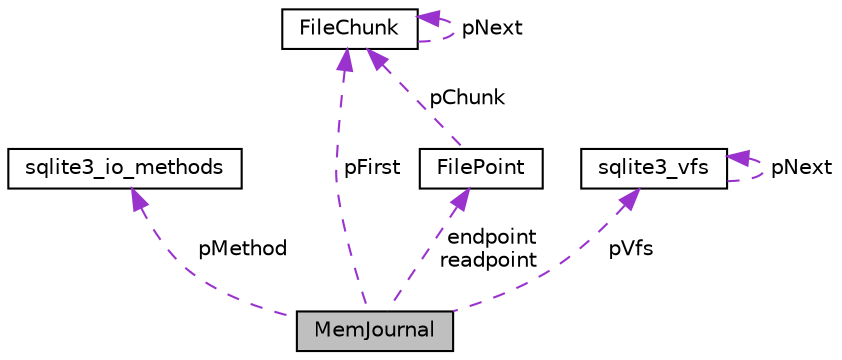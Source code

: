 digraph "MemJournal"
{
 // LATEX_PDF_SIZE
  edge [fontname="Helvetica",fontsize="10",labelfontname="Helvetica",labelfontsize="10"];
  node [fontname="Helvetica",fontsize="10",shape=record];
  Node1 [label="MemJournal",height=0.2,width=0.4,color="black", fillcolor="grey75", style="filled", fontcolor="black",tooltip=" "];
  Node2 -> Node1 [dir="back",color="darkorchid3",fontsize="10",style="dashed",label=" pMethod" ,fontname="Helvetica"];
  Node2 [label="sqlite3_io_methods",height=0.2,width=0.4,color="black", fillcolor="white", style="filled",URL="$d9/df3/structsqlite3__io__methods.html",tooltip=" "];
  Node3 -> Node1 [dir="back",color="darkorchid3",fontsize="10",style="dashed",label=" pFirst" ,fontname="Helvetica"];
  Node3 [label="FileChunk",height=0.2,width=0.4,color="black", fillcolor="white", style="filled",URL="$db/d1b/sqlite3_8c.html#d1/dfb/structFileChunk",tooltip=" "];
  Node3 -> Node3 [dir="back",color="darkorchid3",fontsize="10",style="dashed",label=" pNext" ,fontname="Helvetica"];
  Node4 -> Node1 [dir="back",color="darkorchid3",fontsize="10",style="dashed",label=" endpoint\nreadpoint" ,fontname="Helvetica"];
  Node4 [label="FilePoint",height=0.2,width=0.4,color="black", fillcolor="white", style="filled",URL="$db/d1b/sqlite3_8c.html#dc/d5e/structFilePoint",tooltip=" "];
  Node3 -> Node4 [dir="back",color="darkorchid3",fontsize="10",style="dashed",label=" pChunk" ,fontname="Helvetica"];
  Node5 -> Node1 [dir="back",color="darkorchid3",fontsize="10",style="dashed",label=" pVfs" ,fontname="Helvetica"];
  Node5 [label="sqlite3_vfs",height=0.2,width=0.4,color="black", fillcolor="white", style="filled",URL="$d3/d36/structsqlite3__vfs.html",tooltip=" "];
  Node5 -> Node5 [dir="back",color="darkorchid3",fontsize="10",style="dashed",label=" pNext" ,fontname="Helvetica"];
}
